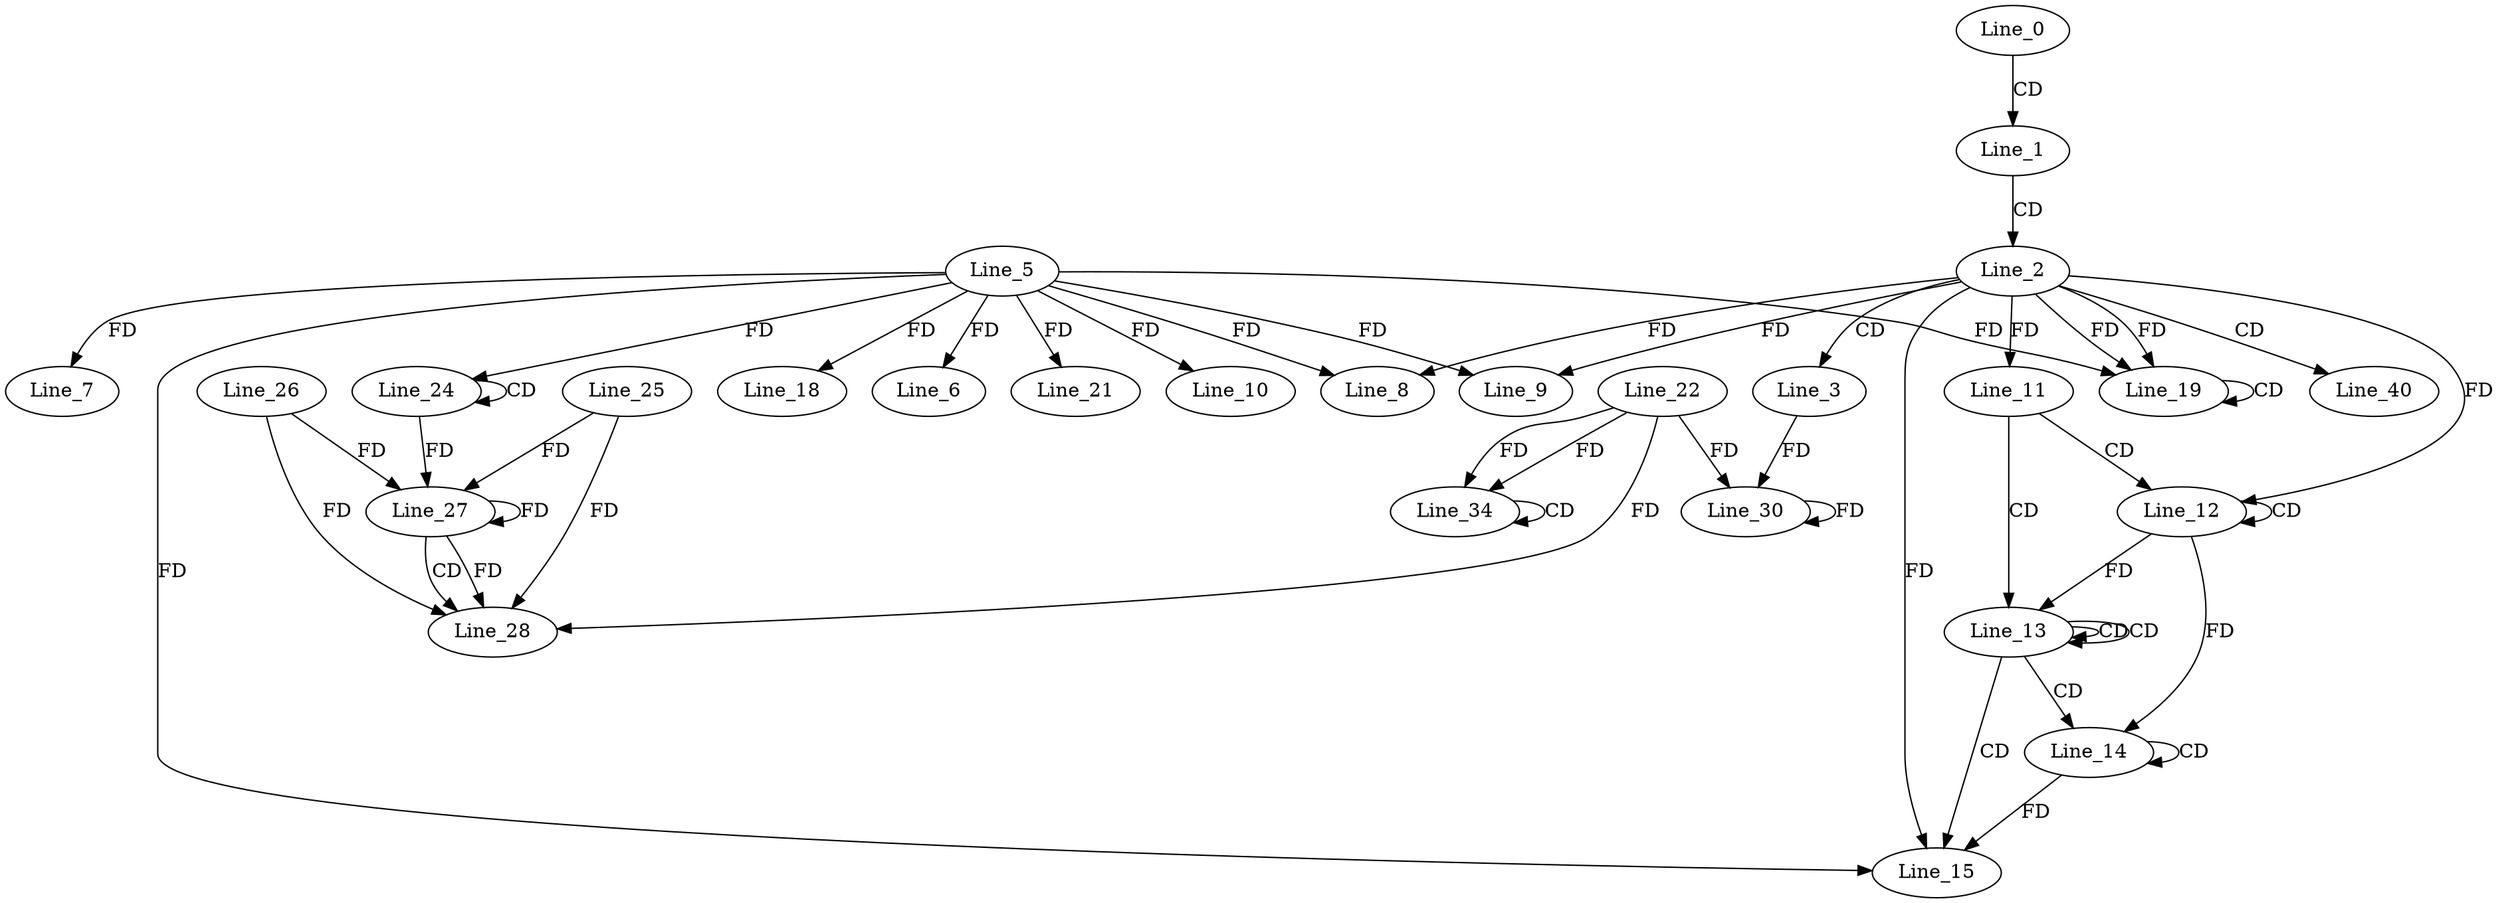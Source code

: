 digraph G {
  Line_0;
  Line_1;
  Line_2;
  Line_3;
  Line_5;
  Line_6;
  Line_7;
  Line_8;
  Line_9;
  Line_10;
  Line_11;
  Line_11;
  Line_12;
  Line_12;
  Line_12;
  Line_13;
  Line_13;
  Line_14;
  Line_14;
  Line_15;
  Line_15;
  Line_18;
  Line_19;
  Line_19;
  Line_19;
  Line_19;
  Line_21;
  Line_24;
  Line_24;
  Line_27;
  Line_26;
  Line_27;
  Line_25;
  Line_27;
  Line_28;
  Line_22;
  Line_30;
  Line_30;
  Line_34;
  Line_34;
  Line_40;
  Line_0 -> Line_1 [ label="CD" ];
  Line_1 -> Line_2 [ label="CD" ];
  Line_2 -> Line_3 [ label="CD" ];
  Line_5 -> Line_6 [ label="FD" ];
  Line_5 -> Line_7 [ label="FD" ];
  Line_5 -> Line_8 [ label="FD" ];
  Line_2 -> Line_8 [ label="FD" ];
  Line_5 -> Line_9 [ label="FD" ];
  Line_2 -> Line_9 [ label="FD" ];
  Line_5 -> Line_10 [ label="FD" ];
  Line_2 -> Line_11 [ label="FD" ];
  Line_11 -> Line_12 [ label="CD" ];
  Line_12 -> Line_12 [ label="CD" ];
  Line_2 -> Line_12 [ label="FD" ];
  Line_11 -> Line_13 [ label="CD" ];
  Line_13 -> Line_13 [ label="CD" ];
  Line_13 -> Line_13 [ label="CD" ];
  Line_12 -> Line_13 [ label="FD" ];
  Line_13 -> Line_14 [ label="CD" ];
  Line_14 -> Line_14 [ label="CD" ];
  Line_12 -> Line_14 [ label="FD" ];
  Line_13 -> Line_15 [ label="CD" ];
  Line_5 -> Line_15 [ label="FD" ];
  Line_14 -> Line_15 [ label="FD" ];
  Line_2 -> Line_15 [ label="FD" ];
  Line_5 -> Line_18 [ label="FD" ];
  Line_2 -> Line_19 [ label="FD" ];
  Line_19 -> Line_19 [ label="CD" ];
  Line_5 -> Line_19 [ label="FD" ];
  Line_2 -> Line_19 [ label="FD" ];
  Line_5 -> Line_21 [ label="FD" ];
  Line_24 -> Line_24 [ label="CD" ];
  Line_5 -> Line_24 [ label="FD" ];
  Line_27 -> Line_27 [ label="FD" ];
  Line_26 -> Line_27 [ label="FD" ];
  Line_24 -> Line_27 [ label="FD" ];
  Line_25 -> Line_27 [ label="FD" ];
  Line_27 -> Line_28 [ label="CD" ];
  Line_22 -> Line_28 [ label="FD" ];
  Line_25 -> Line_28 [ label="FD" ];
  Line_27 -> Line_28 [ label="FD" ];
  Line_26 -> Line_28 [ label="FD" ];
  Line_3 -> Line_30 [ label="FD" ];
  Line_30 -> Line_30 [ label="FD" ];
  Line_22 -> Line_30 [ label="FD" ];
  Line_22 -> Line_34 [ label="FD" ];
  Line_34 -> Line_34 [ label="CD" ];
  Line_22 -> Line_34 [ label="FD" ];
  Line_2 -> Line_40 [ label="CD" ];
}
